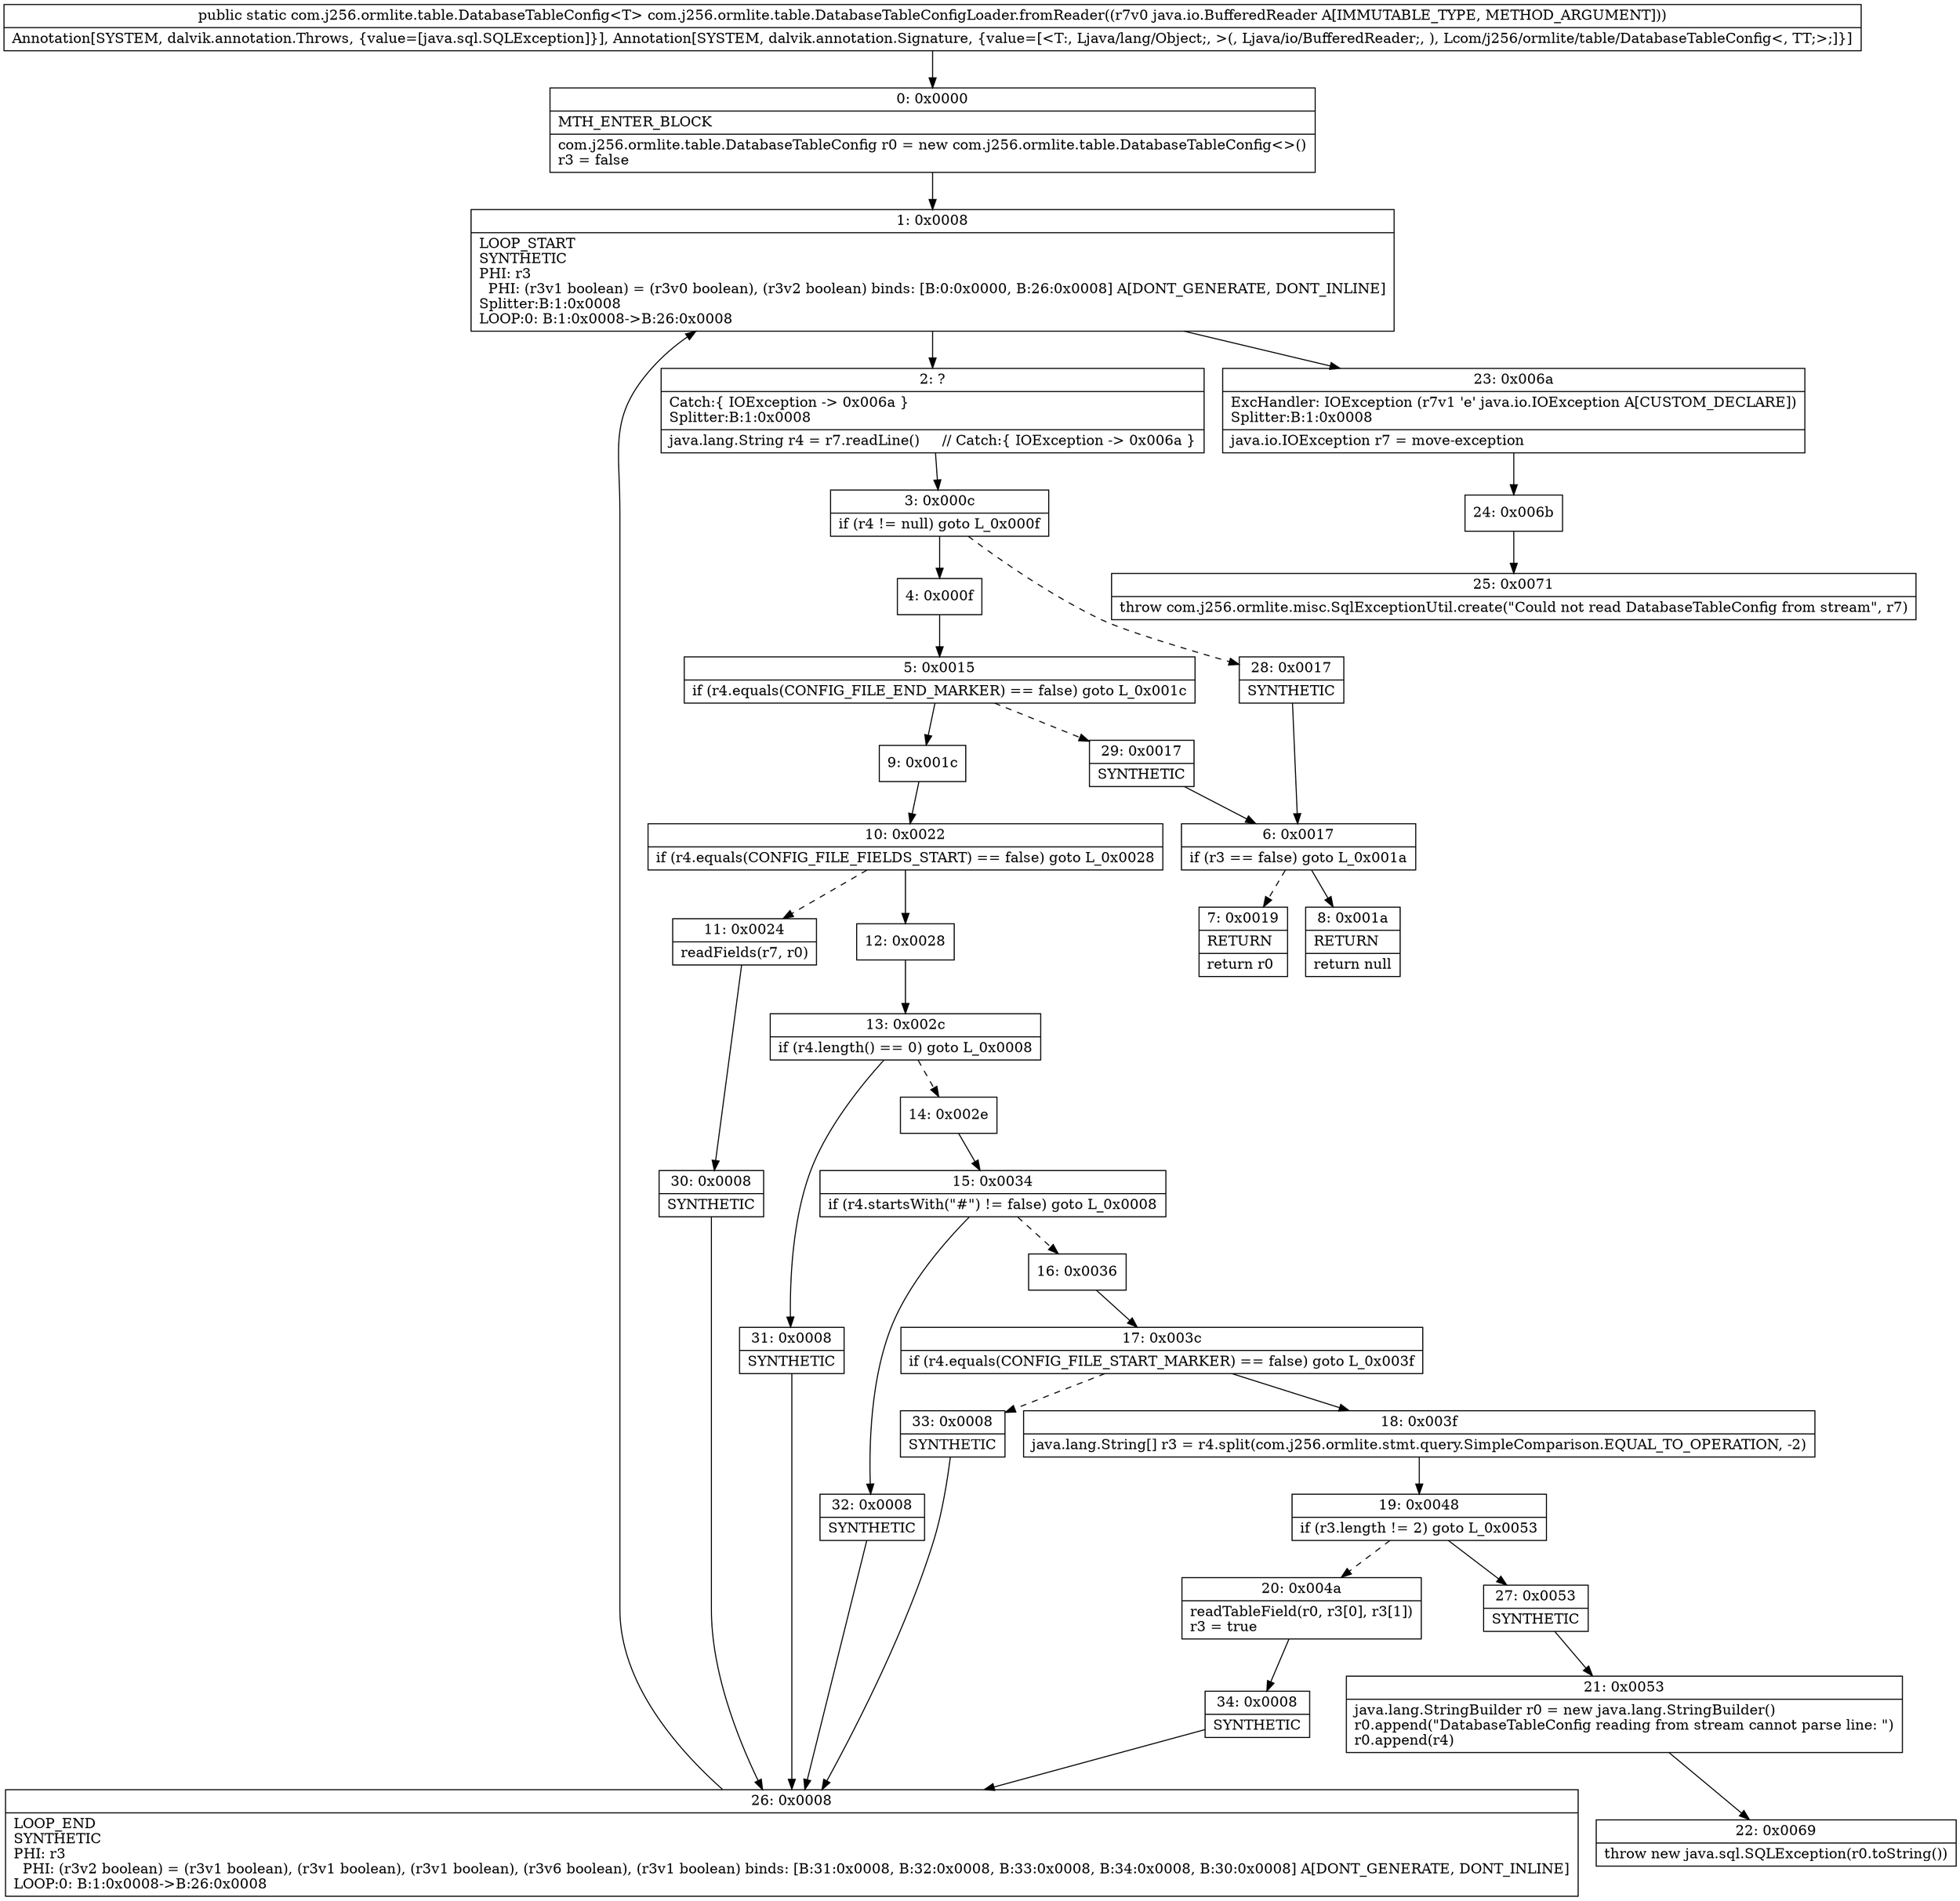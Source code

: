 digraph "CFG forcom.j256.ormlite.table.DatabaseTableConfigLoader.fromReader(Ljava\/io\/BufferedReader;)Lcom\/j256\/ormlite\/table\/DatabaseTableConfig;" {
Node_0 [shape=record,label="{0\:\ 0x0000|MTH_ENTER_BLOCK\l|com.j256.ormlite.table.DatabaseTableConfig r0 = new com.j256.ormlite.table.DatabaseTableConfig\<\>()\lr3 = false\l}"];
Node_1 [shape=record,label="{1\:\ 0x0008|LOOP_START\lSYNTHETIC\lPHI: r3 \l  PHI: (r3v1 boolean) = (r3v0 boolean), (r3v2 boolean) binds: [B:0:0x0000, B:26:0x0008] A[DONT_GENERATE, DONT_INLINE]\lSplitter:B:1:0x0008\lLOOP:0: B:1:0x0008\-\>B:26:0x0008\l}"];
Node_2 [shape=record,label="{2\:\ ?|Catch:\{ IOException \-\> 0x006a \}\lSplitter:B:1:0x0008\l|java.lang.String r4 = r7.readLine()     \/\/ Catch:\{ IOException \-\> 0x006a \}\l}"];
Node_3 [shape=record,label="{3\:\ 0x000c|if (r4 != null) goto L_0x000f\l}"];
Node_4 [shape=record,label="{4\:\ 0x000f}"];
Node_5 [shape=record,label="{5\:\ 0x0015|if (r4.equals(CONFIG_FILE_END_MARKER) == false) goto L_0x001c\l}"];
Node_6 [shape=record,label="{6\:\ 0x0017|if (r3 == false) goto L_0x001a\l}"];
Node_7 [shape=record,label="{7\:\ 0x0019|RETURN\l|return r0\l}"];
Node_8 [shape=record,label="{8\:\ 0x001a|RETURN\l|return null\l}"];
Node_9 [shape=record,label="{9\:\ 0x001c}"];
Node_10 [shape=record,label="{10\:\ 0x0022|if (r4.equals(CONFIG_FILE_FIELDS_START) == false) goto L_0x0028\l}"];
Node_11 [shape=record,label="{11\:\ 0x0024|readFields(r7, r0)\l}"];
Node_12 [shape=record,label="{12\:\ 0x0028}"];
Node_13 [shape=record,label="{13\:\ 0x002c|if (r4.length() == 0) goto L_0x0008\l}"];
Node_14 [shape=record,label="{14\:\ 0x002e}"];
Node_15 [shape=record,label="{15\:\ 0x0034|if (r4.startsWith(\"#\") != false) goto L_0x0008\l}"];
Node_16 [shape=record,label="{16\:\ 0x0036}"];
Node_17 [shape=record,label="{17\:\ 0x003c|if (r4.equals(CONFIG_FILE_START_MARKER) == false) goto L_0x003f\l}"];
Node_18 [shape=record,label="{18\:\ 0x003f|java.lang.String[] r3 = r4.split(com.j256.ormlite.stmt.query.SimpleComparison.EQUAL_TO_OPERATION, \-2)\l}"];
Node_19 [shape=record,label="{19\:\ 0x0048|if (r3.length != 2) goto L_0x0053\l}"];
Node_20 [shape=record,label="{20\:\ 0x004a|readTableField(r0, r3[0], r3[1])\lr3 = true\l}"];
Node_21 [shape=record,label="{21\:\ 0x0053|java.lang.StringBuilder r0 = new java.lang.StringBuilder()\lr0.append(\"DatabaseTableConfig reading from stream cannot parse line: \")\lr0.append(r4)\l}"];
Node_22 [shape=record,label="{22\:\ 0x0069|throw new java.sql.SQLException(r0.toString())\l}"];
Node_23 [shape=record,label="{23\:\ 0x006a|ExcHandler: IOException (r7v1 'e' java.io.IOException A[CUSTOM_DECLARE])\lSplitter:B:1:0x0008\l|java.io.IOException r7 = move\-exception\l}"];
Node_24 [shape=record,label="{24\:\ 0x006b}"];
Node_25 [shape=record,label="{25\:\ 0x0071|throw com.j256.ormlite.misc.SqlExceptionUtil.create(\"Could not read DatabaseTableConfig from stream\", r7)\l}"];
Node_26 [shape=record,label="{26\:\ 0x0008|LOOP_END\lSYNTHETIC\lPHI: r3 \l  PHI: (r3v2 boolean) = (r3v1 boolean), (r3v1 boolean), (r3v1 boolean), (r3v6 boolean), (r3v1 boolean) binds: [B:31:0x0008, B:32:0x0008, B:33:0x0008, B:34:0x0008, B:30:0x0008] A[DONT_GENERATE, DONT_INLINE]\lLOOP:0: B:1:0x0008\-\>B:26:0x0008\l}"];
Node_27 [shape=record,label="{27\:\ 0x0053|SYNTHETIC\l}"];
Node_28 [shape=record,label="{28\:\ 0x0017|SYNTHETIC\l}"];
Node_29 [shape=record,label="{29\:\ 0x0017|SYNTHETIC\l}"];
Node_30 [shape=record,label="{30\:\ 0x0008|SYNTHETIC\l}"];
Node_31 [shape=record,label="{31\:\ 0x0008|SYNTHETIC\l}"];
Node_32 [shape=record,label="{32\:\ 0x0008|SYNTHETIC\l}"];
Node_33 [shape=record,label="{33\:\ 0x0008|SYNTHETIC\l}"];
Node_34 [shape=record,label="{34\:\ 0x0008|SYNTHETIC\l}"];
MethodNode[shape=record,label="{public static com.j256.ormlite.table.DatabaseTableConfig\<T\> com.j256.ormlite.table.DatabaseTableConfigLoader.fromReader((r7v0 java.io.BufferedReader A[IMMUTABLE_TYPE, METHOD_ARGUMENT]))  | Annotation[SYSTEM, dalvik.annotation.Throws, \{value=[java.sql.SQLException]\}], Annotation[SYSTEM, dalvik.annotation.Signature, \{value=[\<T:, Ljava\/lang\/Object;, \>(, Ljava\/io\/BufferedReader;, ), Lcom\/j256\/ormlite\/table\/DatabaseTableConfig\<, TT;\>;]\}]\l}"];
MethodNode -> Node_0;
Node_0 -> Node_1;
Node_1 -> Node_2;
Node_1 -> Node_23;
Node_2 -> Node_3;
Node_3 -> Node_4;
Node_3 -> Node_28[style=dashed];
Node_4 -> Node_5;
Node_5 -> Node_9;
Node_5 -> Node_29[style=dashed];
Node_6 -> Node_7[style=dashed];
Node_6 -> Node_8;
Node_9 -> Node_10;
Node_10 -> Node_11[style=dashed];
Node_10 -> Node_12;
Node_11 -> Node_30;
Node_12 -> Node_13;
Node_13 -> Node_14[style=dashed];
Node_13 -> Node_31;
Node_14 -> Node_15;
Node_15 -> Node_16[style=dashed];
Node_15 -> Node_32;
Node_16 -> Node_17;
Node_17 -> Node_18;
Node_17 -> Node_33[style=dashed];
Node_18 -> Node_19;
Node_19 -> Node_20[style=dashed];
Node_19 -> Node_27;
Node_20 -> Node_34;
Node_21 -> Node_22;
Node_23 -> Node_24;
Node_24 -> Node_25;
Node_26 -> Node_1;
Node_27 -> Node_21;
Node_28 -> Node_6;
Node_29 -> Node_6;
Node_30 -> Node_26;
Node_31 -> Node_26;
Node_32 -> Node_26;
Node_33 -> Node_26;
Node_34 -> Node_26;
}

